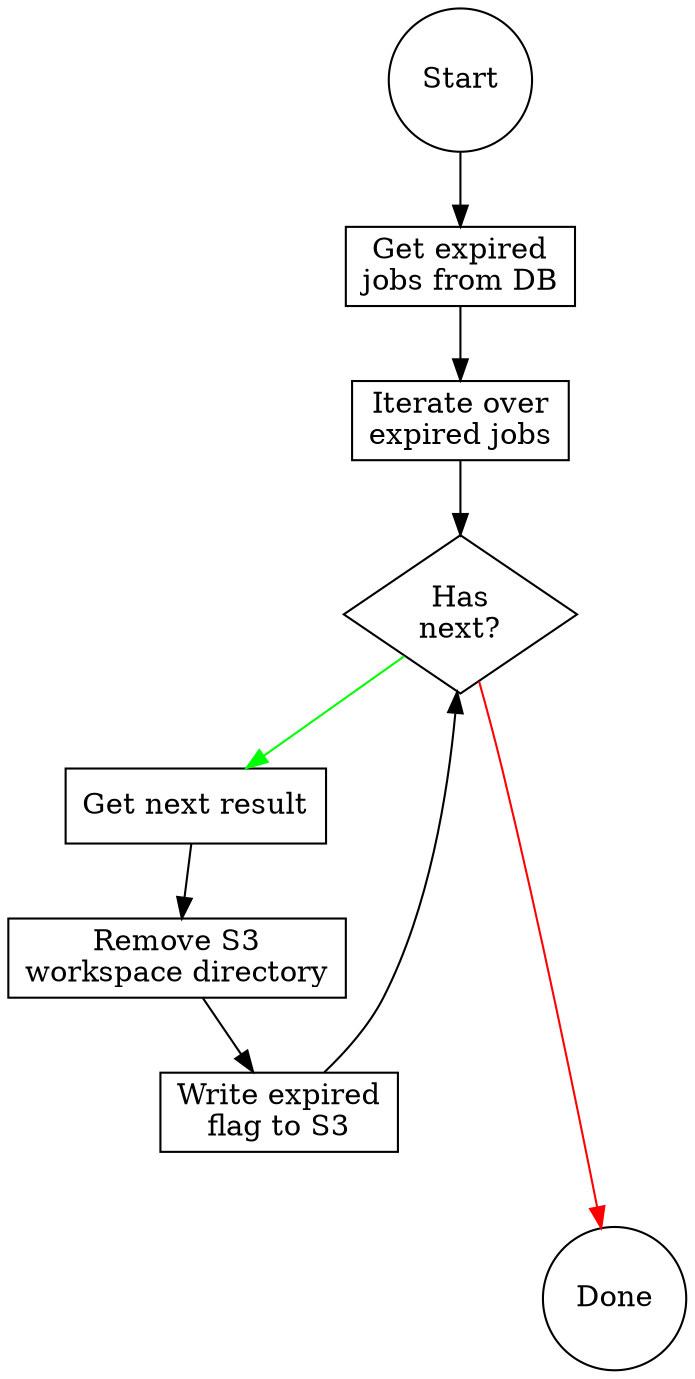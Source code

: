 digraph {
  node [shape=rect]
  graph [nodesep=0.5]

  Start [
    shape=circle
  ]

  DBLookup [
    label="Get expired\njobs from DB"
  ]

  ForEach [
    label="Iterate over\nexpired jobs"
  ]

  HasNext [
    label="Has\nnext?",
    shape=diamond
  ]

  GetNext [
    label="Get next result"
  ]

  Rmdir [
    label="Remove S3\nworkspace directory"
  ]

  WriteExpired [
    label="Write expired\nflag to S3"
  ]

  Done [
    shape=circle
  ]

  Start    -> DBLookup
  DBLookup -> ForEach
  ForEach  -> HasNext

  HasNext -> GetNext [color=green]
  HasNext -> Done    [color=red]

  GetNext -> Rmdir
  Rmdir   -> WriteExpired
  WriteExpired -> HasNext

  { rank=sink; Done }
}